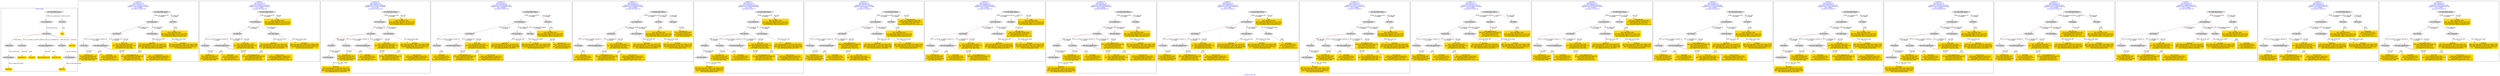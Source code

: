digraph n0 {
fontcolor="blue"
remincross="true"
label="s03-ima-artists.xml"
subgraph cluster_0 {
label="1-correct model"
n2[style="filled",color="white",fillcolor="lightgray",label="E12_Production1"];
n3[style="filled",color="white",fillcolor="lightgray",label="E21_Person1"];
n4[style="filled",color="white",fillcolor="lightgray",label="E69_Death1"];
n5[style="filled",color="white",fillcolor="lightgray",label="E74_Group1"];
n6[style="filled",color="white",fillcolor="lightgray",label="E82_Actor_Appellation1"];
n7[style="filled",color="white",fillcolor="lightgray",label="E67_Birth1"];
n8[shape="plaintext",style="filled",fillcolor="gold",label="Artist URI"];
n9[style="filled",color="white",fillcolor="lightgray",label="E22_Man-Made_Object1"];
n10[style="filled",color="white",fillcolor="lightgray",label="E35_Title1"];
n11[shape="plaintext",style="filled",fillcolor="gold",label="title"];
n12[style="filled",color="white",fillcolor="lightgray",label="E52_Time-Span1"];
n13[shape="plaintext",style="filled",fillcolor="gold",label="birthDate"];
n14[style="filled",color="white",fillcolor="lightgray",label="E52_Time-Span2"];
n15[shape="plaintext",style="filled",fillcolor="gold",label="deathDate"];
n16[shape="plaintext",style="filled",fillcolor="gold",label="nationality uri"];
n17[shape="plaintext",style="filled",fillcolor="gold",label="nationality"];
n18[shape="plaintext",style="filled",fillcolor="gold",label="artist appellation uri"];
n19[shape="plaintext",style="filled",fillcolor="gold",label="name first last"];
}
subgraph cluster_1 {
label="candidate 0\nlink coherence:1.0\nnode coherence:1.0\nconfidence:0.5131415372580121\nmapping score:0.5668805124193373\ncost:13.99905\n-precision:0.79-recall:0.65"
n21[style="filled",color="white",fillcolor="lightgray",label="E12_Production1"];
n22[style="filled",color="white",fillcolor="lightgray",label="E21_Person1"];
n23[style="filled",color="white",fillcolor="lightgray",label="E52_Time-Span2"];
n24[style="filled",color="white",fillcolor="lightgray",label="E74_Group1"];
n25[style="filled",color="white",fillcolor="lightgray",label="E82_Actor_Appellation1"];
n26[style="filled",color="white",fillcolor="lightgray",label="E22_Man-Made_Object1"];
n27[style="filled",color="white",fillcolor="lightgray",label="E35_Title1"];
n28[shape="plaintext",style="filled",fillcolor="gold",label="nationality uri\n[E74_Group,classLink,0.663]\n[E55_Type,classLink,0.2]\n[E57_Material,classLink,0.089]\n[E55_Type,label,0.048]"];
n29[shape="plaintext",style="filled",fillcolor="gold",label="deathDate\n[E52_Time-Span,P82b_end_of_the_end,0.559]\n[E52_Time-Span,P82_at_some_time_within,0.29]\n[E52_Time-Span,P82a_begin_of_the_begin,0.096]\n[E12_Production,P3_has_note,0.055]"];
n30[shape="plaintext",style="filled",fillcolor="gold",label="artist appellation uri\n[E82_Actor_Appellation,classLink,0.58]\n[E21_Person,classLink,0.397]\n[E39_Actor,classLink,0.017]\n[E30_Right,P3_has_note,0.005]"];
n31[shape="plaintext",style="filled",fillcolor="gold",label="Artist URI\n[E21_Person,classLink,0.404]\n[E82_Actor_Appellation,classLink,0.323]\n[E39_Actor,classLink,0.209]\n[E30_Right,P3_has_note,0.064]"];
n32[shape="plaintext",style="filled",fillcolor="gold",label="nationality\n[E74_Group,label,0.502]\n[E74_Group,classLink,0.292]\n[E55_Type,label,0.13]\n[E21_Person,P3_has_note,0.077]"];
n33[shape="plaintext",style="filled",fillcolor="gold",label="name first last\n[E82_Actor_Appellation,label,0.48]\n[E22_Man-Made_Object,classLink,0.27]\n[E30_Right,P3_has_note,0.137]\n[E33_Linguistic_Object,P3_has_note,0.113]"];
n34[shape="plaintext",style="filled",fillcolor="gold",label="birthDate\n[E52_Time-Span,P82a_begin_of_the_begin,0.549]\n[E52_Time-Span,P82_at_some_time_within,0.252]\n[E52_Time-Span,P82b_end_of_the_end,0.154]\n[E52_Time-Span,label,0.045]"];
n35[shape="plaintext",style="filled",fillcolor="gold",label="title\n[E35_Title,label,0.368]\n[E22_Man-Made_Object,P3_has_note,0.235]\n[E73_Information_Object,P3_has_note,0.202]\n[E22_Man-Made_Object,classLink,0.195]"];
}
subgraph cluster_2 {
label="candidate 1\nlink coherence:1.0\nnode coherence:1.0\nconfidence:0.49148113234028445\nmapping score:0.5596603774467614\ncost:12.99921\n-precision:0.69-recall:0.53"
n37[style="filled",color="white",fillcolor="lightgray",label="E12_Production1"];
n38[style="filled",color="white",fillcolor="lightgray",label="E21_Person1"];
n39[style="filled",color="white",fillcolor="lightgray",label="E52_Time-Span2"];
n40[style="filled",color="white",fillcolor="lightgray",label="E74_Group1"];
n41[style="filled",color="white",fillcolor="lightgray",label="E82_Actor_Appellation1"];
n42[style="filled",color="white",fillcolor="lightgray",label="E22_Man-Made_Object1"];
n43[shape="plaintext",style="filled",fillcolor="gold",label="nationality uri\n[E74_Group,classLink,0.663]\n[E55_Type,classLink,0.2]\n[E57_Material,classLink,0.089]\n[E55_Type,label,0.048]"];
n44[shape="plaintext",style="filled",fillcolor="gold",label="deathDate\n[E52_Time-Span,P82b_end_of_the_end,0.559]\n[E52_Time-Span,P82_at_some_time_within,0.29]\n[E52_Time-Span,P82a_begin_of_the_begin,0.096]\n[E12_Production,P3_has_note,0.055]"];
n45[shape="plaintext",style="filled",fillcolor="gold",label="title\n[E35_Title,label,0.368]\n[E22_Man-Made_Object,P3_has_note,0.235]\n[E73_Information_Object,P3_has_note,0.202]\n[E22_Man-Made_Object,classLink,0.195]"];
n46[shape="plaintext",style="filled",fillcolor="gold",label="artist appellation uri\n[E82_Actor_Appellation,classLink,0.58]\n[E21_Person,classLink,0.397]\n[E39_Actor,classLink,0.017]\n[E30_Right,P3_has_note,0.005]"];
n47[shape="plaintext",style="filled",fillcolor="gold",label="Artist URI\n[E21_Person,classLink,0.404]\n[E82_Actor_Appellation,classLink,0.323]\n[E39_Actor,classLink,0.209]\n[E30_Right,P3_has_note,0.064]"];
n48[shape="plaintext",style="filled",fillcolor="gold",label="nationality\n[E74_Group,label,0.502]\n[E74_Group,classLink,0.292]\n[E55_Type,label,0.13]\n[E21_Person,P3_has_note,0.077]"];
n49[shape="plaintext",style="filled",fillcolor="gold",label="name first last\n[E82_Actor_Appellation,label,0.48]\n[E22_Man-Made_Object,classLink,0.27]\n[E30_Right,P3_has_note,0.137]\n[E33_Linguistic_Object,P3_has_note,0.113]"];
n50[shape="plaintext",style="filled",fillcolor="gold",label="birthDate\n[E52_Time-Span,P82a_begin_of_the_begin,0.549]\n[E52_Time-Span,P82_at_some_time_within,0.252]\n[E52_Time-Span,P82b_end_of_the_end,0.154]\n[E52_Time-Span,label,0.045]"];
}
subgraph cluster_3 {
label="candidate 10\nlink coherence:1.0\nnode coherence:1.0\nconfidence:0.45785161376068556\nmapping score:0.5276172045868952\ncost:14.999\n-precision:0.73-recall:0.65"
n52[style="filled",color="white",fillcolor="lightgray",label="E12_Production1"];
n53[style="filled",color="white",fillcolor="lightgray",label="E21_Person1"];
n54[style="filled",color="white",fillcolor="lightgray",label="E52_Time-Span2"];
n55[style="filled",color="white",fillcolor="lightgray",label="E67_Birth1"];
n56[style="filled",color="white",fillcolor="lightgray",label="E74_Group1"];
n57[style="filled",color="white",fillcolor="lightgray",label="E82_Actor_Appellation1"];
n58[style="filled",color="white",fillcolor="lightgray",label="E22_Man-Made_Object1"];
n59[style="filled",color="white",fillcolor="lightgray",label="E52_Time-Span1"];
n60[shape="plaintext",style="filled",fillcolor="gold",label="nationality uri\n[E74_Group,classLink,0.663]\n[E55_Type,classLink,0.2]\n[E57_Material,classLink,0.089]\n[E55_Type,label,0.048]"];
n61[shape="plaintext",style="filled",fillcolor="gold",label="title\n[E35_Title,label,0.368]\n[E22_Man-Made_Object,P3_has_note,0.235]\n[E73_Information_Object,P3_has_note,0.202]\n[E22_Man-Made_Object,classLink,0.195]"];
n62[shape="plaintext",style="filled",fillcolor="gold",label="artist appellation uri\n[E82_Actor_Appellation,classLink,0.58]\n[E21_Person,classLink,0.397]\n[E39_Actor,classLink,0.017]\n[E30_Right,P3_has_note,0.005]"];
n63[shape="plaintext",style="filled",fillcolor="gold",label="deathDate\n[E52_Time-Span,P82b_end_of_the_end,0.559]\n[E52_Time-Span,P82_at_some_time_within,0.29]\n[E52_Time-Span,P82a_begin_of_the_begin,0.096]\n[E12_Production,P3_has_note,0.055]"];
n64[shape="plaintext",style="filled",fillcolor="gold",label="Artist URI\n[E21_Person,classLink,0.404]\n[E82_Actor_Appellation,classLink,0.323]\n[E39_Actor,classLink,0.209]\n[E30_Right,P3_has_note,0.064]"];
n65[shape="plaintext",style="filled",fillcolor="gold",label="nationality\n[E74_Group,label,0.502]\n[E74_Group,classLink,0.292]\n[E55_Type,label,0.13]\n[E21_Person,P3_has_note,0.077]"];
n66[shape="plaintext",style="filled",fillcolor="gold",label="name first last\n[E82_Actor_Appellation,label,0.48]\n[E22_Man-Made_Object,classLink,0.27]\n[E30_Right,P3_has_note,0.137]\n[E33_Linguistic_Object,P3_has_note,0.113]"];
n67[shape="plaintext",style="filled",fillcolor="gold",label="birthDate\n[E52_Time-Span,P82a_begin_of_the_begin,0.549]\n[E52_Time-Span,P82_at_some_time_within,0.252]\n[E52_Time-Span,P82b_end_of_the_end,0.154]\n[E52_Time-Span,label,0.045]"];
}
subgraph cluster_4 {
label="candidate 11\nlink coherence:1.0\nnode coherence:1.0\nconfidence:0.4552990889323065\nmapping score:0.5267663629774355\ncost:14.99894\n-precision:0.67-recall:0.59"
n69[style="filled",color="white",fillcolor="lightgray",label="E12_Production1"];
n70[style="filled",color="white",fillcolor="lightgray",label="E21_Person1"];
n71[style="filled",color="white",fillcolor="lightgray",label="E52_Time-Span2"];
n72[style="filled",color="white",fillcolor="lightgray",label="E55_Type1"];
n73[style="filled",color="white",fillcolor="lightgray",label="E74_Group1"];
n74[style="filled",color="white",fillcolor="lightgray",label="E82_Actor_Appellation1"];
n75[style="filled",color="white",fillcolor="lightgray",label="E22_Man-Made_Object1"];
n76[style="filled",color="white",fillcolor="lightgray",label="E35_Title1"];
n77[shape="plaintext",style="filled",fillcolor="gold",label="deathDate\n[E52_Time-Span,P82b_end_of_the_end,0.559]\n[E52_Time-Span,P82_at_some_time_within,0.29]\n[E52_Time-Span,P82a_begin_of_the_begin,0.096]\n[E12_Production,P3_has_note,0.055]"];
n78[shape="plaintext",style="filled",fillcolor="gold",label="artist appellation uri\n[E82_Actor_Appellation,classLink,0.58]\n[E21_Person,classLink,0.397]\n[E39_Actor,classLink,0.017]\n[E30_Right,P3_has_note,0.005]"];
n79[shape="plaintext",style="filled",fillcolor="gold",label="Artist URI\n[E21_Person,classLink,0.404]\n[E82_Actor_Appellation,classLink,0.323]\n[E39_Actor,classLink,0.209]\n[E30_Right,P3_has_note,0.064]"];
n80[shape="plaintext",style="filled",fillcolor="gold",label="nationality\n[E74_Group,label,0.502]\n[E74_Group,classLink,0.292]\n[E55_Type,label,0.13]\n[E21_Person,P3_has_note,0.077]"];
n81[shape="plaintext",style="filled",fillcolor="gold",label="name first last\n[E82_Actor_Appellation,label,0.48]\n[E22_Man-Made_Object,classLink,0.27]\n[E30_Right,P3_has_note,0.137]\n[E33_Linguistic_Object,P3_has_note,0.113]"];
n82[shape="plaintext",style="filled",fillcolor="gold",label="birthDate\n[E52_Time-Span,P82a_begin_of_the_begin,0.549]\n[E52_Time-Span,P82_at_some_time_within,0.252]\n[E52_Time-Span,P82b_end_of_the_end,0.154]\n[E52_Time-Span,label,0.045]"];
n83[shape="plaintext",style="filled",fillcolor="gold",label="nationality uri\n[E74_Group,classLink,0.663]\n[E55_Type,classLink,0.2]\n[E57_Material,classLink,0.089]\n[E55_Type,label,0.048]"];
n84[shape="plaintext",style="filled",fillcolor="gold",label="title\n[E35_Title,label,0.368]\n[E22_Man-Made_Object,P3_has_note,0.235]\n[E73_Information_Object,P3_has_note,0.202]\n[E22_Man-Made_Object,classLink,0.195]"];
}
subgraph cluster_5 {
label="candidate 12\nlink coherence:1.0\nnode coherence:1.0\nconfidence:0.4552990889323065\nmapping score:0.5267663629774355\ncost:14.99899\n-precision:0.67-recall:0.59"
n86[style="filled",color="white",fillcolor="lightgray",label="E12_Production1"];
n87[style="filled",color="white",fillcolor="lightgray",label="E21_Person1"];
n88[style="filled",color="white",fillcolor="lightgray",label="E52_Time-Span2"];
n89[style="filled",color="white",fillcolor="lightgray",label="E74_Group1"];
n90[style="filled",color="white",fillcolor="lightgray",label="E82_Actor_Appellation1"];
n91[style="filled",color="white",fillcolor="lightgray",label="E22_Man-Made_Object1"];
n92[style="filled",color="white",fillcolor="lightgray",label="E35_Title1"];
n93[style="filled",color="white",fillcolor="lightgray",label="E55_Type2"];
n94[shape="plaintext",style="filled",fillcolor="gold",label="deathDate\n[E52_Time-Span,P82b_end_of_the_end,0.559]\n[E52_Time-Span,P82_at_some_time_within,0.29]\n[E52_Time-Span,P82a_begin_of_the_begin,0.096]\n[E12_Production,P3_has_note,0.055]"];
n95[shape="plaintext",style="filled",fillcolor="gold",label="artist appellation uri\n[E82_Actor_Appellation,classLink,0.58]\n[E21_Person,classLink,0.397]\n[E39_Actor,classLink,0.017]\n[E30_Right,P3_has_note,0.005]"];
n96[shape="plaintext",style="filled",fillcolor="gold",label="Artist URI\n[E21_Person,classLink,0.404]\n[E82_Actor_Appellation,classLink,0.323]\n[E39_Actor,classLink,0.209]\n[E30_Right,P3_has_note,0.064]"];
n97[shape="plaintext",style="filled",fillcolor="gold",label="nationality\n[E74_Group,label,0.502]\n[E74_Group,classLink,0.292]\n[E55_Type,label,0.13]\n[E21_Person,P3_has_note,0.077]"];
n98[shape="plaintext",style="filled",fillcolor="gold",label="name first last\n[E82_Actor_Appellation,label,0.48]\n[E22_Man-Made_Object,classLink,0.27]\n[E30_Right,P3_has_note,0.137]\n[E33_Linguistic_Object,P3_has_note,0.113]"];
n99[shape="plaintext",style="filled",fillcolor="gold",label="birthDate\n[E52_Time-Span,P82a_begin_of_the_begin,0.549]\n[E52_Time-Span,P82_at_some_time_within,0.252]\n[E52_Time-Span,P82b_end_of_the_end,0.154]\n[E52_Time-Span,label,0.045]"];
n100[shape="plaintext",style="filled",fillcolor="gold",label="nationality uri\n[E74_Group,classLink,0.663]\n[E55_Type,classLink,0.2]\n[E57_Material,classLink,0.089]\n[E55_Type,label,0.048]"];
n101[shape="plaintext",style="filled",fillcolor="gold",label="title\n[E35_Title,label,0.368]\n[E22_Man-Made_Object,P3_has_note,0.235]\n[E73_Information_Object,P3_has_note,0.202]\n[E22_Man-Made_Object,classLink,0.195]"];
}
subgraph cluster_6 {
label="candidate 13\nlink coherence:1.0\nnode coherence:1.0\nconfidence:0.45436340769289724\nmapping score:0.5264544692309657\ncost:14.999\n-precision:0.8-recall:0.71"
n103[style="filled",color="white",fillcolor="lightgray",label="E12_Production1"];
n104[style="filled",color="white",fillcolor="lightgray",label="E21_Person1"];
n105[style="filled",color="white",fillcolor="lightgray",label="E52_Time-Span2"];
n106[style="filled",color="white",fillcolor="lightgray",label="E67_Birth1"];
n107[style="filled",color="white",fillcolor="lightgray",label="E74_Group1"];
n108[style="filled",color="white",fillcolor="lightgray",label="E82_Actor_Appellation1"];
n109[style="filled",color="white",fillcolor="lightgray",label="E22_Man-Made_Object1"];
n110[style="filled",color="white",fillcolor="lightgray",label="E52_Time-Span1"];
n111[shape="plaintext",style="filled",fillcolor="gold",label="nationality uri\n[E74_Group,classLink,0.663]\n[E55_Type,classLink,0.2]\n[E57_Material,classLink,0.089]\n[E55_Type,label,0.048]"];
n112[shape="plaintext",style="filled",fillcolor="gold",label="deathDate\n[E52_Time-Span,P82b_end_of_the_end,0.559]\n[E52_Time-Span,P82_at_some_time_within,0.29]\n[E52_Time-Span,P82a_begin_of_the_begin,0.096]\n[E12_Production,P3_has_note,0.055]"];
n113[shape="plaintext",style="filled",fillcolor="gold",label="title\n[E35_Title,label,0.368]\n[E22_Man-Made_Object,P3_has_note,0.235]\n[E73_Information_Object,P3_has_note,0.202]\n[E22_Man-Made_Object,classLink,0.195]"];
n114[shape="plaintext",style="filled",fillcolor="gold",label="artist appellation uri\n[E82_Actor_Appellation,classLink,0.58]\n[E21_Person,classLink,0.397]\n[E39_Actor,classLink,0.017]\n[E30_Right,P3_has_note,0.005]"];
n115[shape="plaintext",style="filled",fillcolor="gold",label="Artist URI\n[E21_Person,classLink,0.404]\n[E82_Actor_Appellation,classLink,0.323]\n[E39_Actor,classLink,0.209]\n[E30_Right,P3_has_note,0.064]"];
n116[shape="plaintext",style="filled",fillcolor="gold",label="birthDate\n[E52_Time-Span,P82a_begin_of_the_begin,0.549]\n[E52_Time-Span,P82_at_some_time_within,0.252]\n[E52_Time-Span,P82b_end_of_the_end,0.154]\n[E52_Time-Span,label,0.045]"];
n117[shape="plaintext",style="filled",fillcolor="gold",label="nationality\n[E74_Group,label,0.502]\n[E74_Group,classLink,0.292]\n[E55_Type,label,0.13]\n[E21_Person,P3_has_note,0.077]"];
n118[shape="plaintext",style="filled",fillcolor="gold",label="name first last\n[E82_Actor_Appellation,label,0.48]\n[E22_Man-Made_Object,classLink,0.27]\n[E30_Right,P3_has_note,0.137]\n[E33_Linguistic_Object,P3_has_note,0.113]"];
}
subgraph cluster_7 {
label="candidate 14\nlink coherence:1.0\nnode coherence:1.0\nconfidence:0.453742728356907\nmapping score:0.526247576118969\ncost:13.99905\n-precision:0.57-recall:0.47"
n120[style="filled",color="white",fillcolor="lightgray",label="E12_Production1"];
n121[style="filled",color="white",fillcolor="lightgray",label="E21_Person1"];
n122[style="filled",color="white",fillcolor="lightgray",label="E52_Time-Span2"];
n123[style="filled",color="white",fillcolor="lightgray",label="E74_Group1"];
n124[style="filled",color="white",fillcolor="lightgray",label="E82_Actor_Appellation1"];
n125[style="filled",color="white",fillcolor="lightgray",label="E22_Man-Made_Object1"];
n126[style="filled",color="white",fillcolor="lightgray",label="E35_Title1"];
n127[shape="plaintext",style="filled",fillcolor="gold",label="nationality uri\n[E74_Group,classLink,0.663]\n[E55_Type,classLink,0.2]\n[E57_Material,classLink,0.089]\n[E55_Type,label,0.048]"];
n128[shape="plaintext",style="filled",fillcolor="gold",label="deathDate\n[E52_Time-Span,P82b_end_of_the_end,0.559]\n[E52_Time-Span,P82_at_some_time_within,0.29]\n[E52_Time-Span,P82a_begin_of_the_begin,0.096]\n[E12_Production,P3_has_note,0.055]"];
n129[shape="plaintext",style="filled",fillcolor="gold",label="name first last\n[E82_Actor_Appellation,label,0.48]\n[E22_Man-Made_Object,classLink,0.27]\n[E30_Right,P3_has_note,0.137]\n[E33_Linguistic_Object,P3_has_note,0.113]"];
n130[shape="plaintext",style="filled",fillcolor="gold",label="Artist URI\n[E21_Person,classLink,0.404]\n[E82_Actor_Appellation,classLink,0.323]\n[E39_Actor,classLink,0.209]\n[E30_Right,P3_has_note,0.064]"];
n131[shape="plaintext",style="filled",fillcolor="gold",label="artist appellation uri\n[E82_Actor_Appellation,classLink,0.58]\n[E21_Person,classLink,0.397]\n[E39_Actor,classLink,0.017]\n[E30_Right,P3_has_note,0.005]"];
n132[shape="plaintext",style="filled",fillcolor="gold",label="nationality\n[E74_Group,label,0.502]\n[E74_Group,classLink,0.292]\n[E55_Type,label,0.13]\n[E21_Person,P3_has_note,0.077]"];
n133[shape="plaintext",style="filled",fillcolor="gold",label="birthDate\n[E52_Time-Span,P82a_begin_of_the_begin,0.549]\n[E52_Time-Span,P82_at_some_time_within,0.252]\n[E52_Time-Span,P82b_end_of_the_end,0.154]\n[E52_Time-Span,label,0.045]"];
n134[shape="plaintext",style="filled",fillcolor="gold",label="title\n[E35_Title,label,0.368]\n[E22_Man-Made_Object,P3_has_note,0.235]\n[E73_Information_Object,P3_has_note,0.202]\n[E22_Man-Made_Object,classLink,0.195]"];
}
subgraph cluster_8 {
label="candidate 15\nlink coherence:1.0\nnode coherence:1.0\nconfidence:0.4486992436018675\nmapping score:0.5245664145339558\ncost:13.99921\n-precision:0.57-recall:0.47"
n136[style="filled",color="white",fillcolor="lightgray",label="E12_Production1"];
n137[style="filled",color="white",fillcolor="lightgray",label="E21_Person1"];
n138[style="filled",color="white",fillcolor="lightgray",label="E52_Time-Span2"];
n139[style="filled",color="white",fillcolor="lightgray",label="E74_Group1"];
n140[style="filled",color="white",fillcolor="lightgray",label="E82_Actor_Appellation1"];
n141[style="filled",color="white",fillcolor="lightgray",label="E22_Man-Made_Object1"];
n142[style="filled",color="white",fillcolor="lightgray",label="E30_Right1"];
n143[shape="plaintext",style="filled",fillcolor="gold",label="nationality uri\n[E74_Group,classLink,0.663]\n[E55_Type,classLink,0.2]\n[E57_Material,classLink,0.089]\n[E55_Type,label,0.048]"];
n144[shape="plaintext",style="filled",fillcolor="gold",label="deathDate\n[E52_Time-Span,P82b_end_of_the_end,0.559]\n[E52_Time-Span,P82_at_some_time_within,0.29]\n[E52_Time-Span,P82a_begin_of_the_begin,0.096]\n[E12_Production,P3_has_note,0.055]"];
n145[shape="plaintext",style="filled",fillcolor="gold",label="name first last\n[E82_Actor_Appellation,label,0.48]\n[E22_Man-Made_Object,classLink,0.27]\n[E30_Right,P3_has_note,0.137]\n[E33_Linguistic_Object,P3_has_note,0.113]"];
n146[shape="plaintext",style="filled",fillcolor="gold",label="title\n[E35_Title,label,0.368]\n[E22_Man-Made_Object,P3_has_note,0.235]\n[E73_Information_Object,P3_has_note,0.202]\n[E22_Man-Made_Object,classLink,0.195]"];
n147[shape="plaintext",style="filled",fillcolor="gold",label="artist appellation uri\n[E82_Actor_Appellation,classLink,0.58]\n[E21_Person,classLink,0.397]\n[E39_Actor,classLink,0.017]\n[E30_Right,P3_has_note,0.005]"];
n148[shape="plaintext",style="filled",fillcolor="gold",label="Artist URI\n[E21_Person,classLink,0.404]\n[E82_Actor_Appellation,classLink,0.323]\n[E39_Actor,classLink,0.209]\n[E30_Right,P3_has_note,0.064]"];
n149[shape="plaintext",style="filled",fillcolor="gold",label="nationality\n[E74_Group,label,0.502]\n[E74_Group,classLink,0.292]\n[E55_Type,label,0.13]\n[E21_Person,P3_has_note,0.077]"];
n150[shape="plaintext",style="filled",fillcolor="gold",label="birthDate\n[E52_Time-Span,P82a_begin_of_the_begin,0.549]\n[E52_Time-Span,P82_at_some_time_within,0.252]\n[E52_Time-Span,P82b_end_of_the_end,0.154]\n[E52_Time-Span,label,0.045]"];
}
subgraph cluster_9 {
label="candidate 16\nlink coherence:1.0\nnode coherence:1.0\nconfidence:0.4463459806303871\nmapping score:0.5237819935434623\ncost:15.99884\n-precision:0.69-recall:0.65"
n152[style="filled",color="white",fillcolor="lightgray",label="E12_Production1"];
n153[style="filled",color="white",fillcolor="lightgray",label="E21_Person1"];
n154[style="filled",color="white",fillcolor="lightgray",label="E52_Time-Span2"];
n155[style="filled",color="white",fillcolor="lightgray",label="E67_Birth1"];
n156[style="filled",color="white",fillcolor="lightgray",label="E74_Group1"];
n157[style="filled",color="white",fillcolor="lightgray",label="E82_Actor_Appellation1"];
n158[style="filled",color="white",fillcolor="lightgray",label="E22_Man-Made_Object1"];
n159[style="filled",color="white",fillcolor="lightgray",label="E35_Title1"];
n160[style="filled",color="white",fillcolor="lightgray",label="E52_Time-Span1"];
n161[shape="plaintext",style="filled",fillcolor="gold",label="nationality uri\n[E74_Group,classLink,0.663]\n[E55_Type,classLink,0.2]\n[E57_Material,classLink,0.089]\n[E55_Type,label,0.048]"];
n162[shape="plaintext",style="filled",fillcolor="gold",label="Artist URI\n[E21_Person,classLink,0.404]\n[E82_Actor_Appellation,classLink,0.323]\n[E39_Actor,classLink,0.209]\n[E30_Right,P3_has_note,0.064]"];
n163[shape="plaintext",style="filled",fillcolor="gold",label="deathDate\n[E52_Time-Span,P82b_end_of_the_end,0.559]\n[E52_Time-Span,P82_at_some_time_within,0.29]\n[E52_Time-Span,P82a_begin_of_the_begin,0.096]\n[E12_Production,P3_has_note,0.055]"];
n164[shape="plaintext",style="filled",fillcolor="gold",label="artist appellation uri\n[E82_Actor_Appellation,classLink,0.58]\n[E21_Person,classLink,0.397]\n[E39_Actor,classLink,0.017]\n[E30_Right,P3_has_note,0.005]"];
n165[shape="plaintext",style="filled",fillcolor="gold",label="nationality\n[E74_Group,label,0.502]\n[E74_Group,classLink,0.292]\n[E55_Type,label,0.13]\n[E21_Person,P3_has_note,0.077]"];
n166[shape="plaintext",style="filled",fillcolor="gold",label="name first last\n[E82_Actor_Appellation,label,0.48]\n[E22_Man-Made_Object,classLink,0.27]\n[E30_Right,P3_has_note,0.137]\n[E33_Linguistic_Object,P3_has_note,0.113]"];
n167[shape="plaintext",style="filled",fillcolor="gold",label="birthDate\n[E52_Time-Span,P82a_begin_of_the_begin,0.549]\n[E52_Time-Span,P82_at_some_time_within,0.252]\n[E52_Time-Span,P82b_end_of_the_end,0.154]\n[E52_Time-Span,label,0.045]"];
n168[shape="plaintext",style="filled",fillcolor="gold",label="title\n[E35_Title,label,0.368]\n[E22_Man-Made_Object,P3_has_note,0.235]\n[E73_Information_Object,P3_has_note,0.202]\n[E22_Man-Made_Object,classLink,0.195]"];
}
subgraph cluster_10 {
label="candidate 17\nlink coherence:1.0\nnode coherence:1.0\nconfidence:0.44499329411543725\nmapping score:0.5233310980384791\ncost:13.9991\n-precision:0.57-recall:0.47"
n170[style="filled",color="white",fillcolor="lightgray",label="E12_Production1"];
n171[style="filled",color="white",fillcolor="lightgray",label="E21_Person1"];
n172[style="filled",color="white",fillcolor="lightgray",label="E52_Time-Span2"];
n173[style="filled",color="white",fillcolor="lightgray",label="E55_Type1"];
n174[style="filled",color="white",fillcolor="lightgray",label="E74_Group1"];
n175[style="filled",color="white",fillcolor="lightgray",label="E82_Actor_Appellation1"];
n176[style="filled",color="white",fillcolor="lightgray",label="E22_Man-Made_Object1"];
n177[shape="plaintext",style="filled",fillcolor="gold",label="nationality uri\n[E74_Group,classLink,0.663]\n[E55_Type,classLink,0.2]\n[E57_Material,classLink,0.089]\n[E55_Type,label,0.048]"];
n178[shape="plaintext",style="filled",fillcolor="gold",label="deathDate\n[E52_Time-Span,P82b_end_of_the_end,0.559]\n[E52_Time-Span,P82_at_some_time_within,0.29]\n[E52_Time-Span,P82a_begin_of_the_begin,0.096]\n[E12_Production,P3_has_note,0.055]"];
n179[shape="plaintext",style="filled",fillcolor="gold",label="title\n[E35_Title,label,0.368]\n[E22_Man-Made_Object,P3_has_note,0.235]\n[E73_Information_Object,P3_has_note,0.202]\n[E22_Man-Made_Object,classLink,0.195]"];
n180[shape="plaintext",style="filled",fillcolor="gold",label="artist appellation uri\n[E82_Actor_Appellation,classLink,0.58]\n[E21_Person,classLink,0.397]\n[E39_Actor,classLink,0.017]\n[E30_Right,P3_has_note,0.005]"];
n181[shape="plaintext",style="filled",fillcolor="gold",label="Artist URI\n[E21_Person,classLink,0.404]\n[E82_Actor_Appellation,classLink,0.323]\n[E39_Actor,classLink,0.209]\n[E30_Right,P3_has_note,0.064]"];
n182[shape="plaintext",style="filled",fillcolor="gold",label="name first last\n[E82_Actor_Appellation,label,0.48]\n[E22_Man-Made_Object,classLink,0.27]\n[E30_Right,P3_has_note,0.137]\n[E33_Linguistic_Object,P3_has_note,0.113]"];
n183[shape="plaintext",style="filled",fillcolor="gold",label="birthDate\n[E52_Time-Span,P82a_begin_of_the_begin,0.549]\n[E52_Time-Span,P82_at_some_time_within,0.252]\n[E52_Time-Span,P82b_end_of_the_end,0.154]\n[E52_Time-Span,label,0.045]"];
n184[shape="plaintext",style="filled",fillcolor="gold",label="nationality\n[E74_Group,label,0.502]\n[E74_Group,classLink,0.292]\n[E55_Type,label,0.13]\n[E21_Person,P3_has_note,0.077]"];
}
subgraph cluster_11 {
label="candidate 18\nlink coherence:1.0\nnode coherence:1.0\nconfidence:0.4428577745625987\nmapping score:0.522619258187533\ncost:15.99884\n-precision:0.75-recall:0.71"
n186[style="filled",color="white",fillcolor="lightgray",label="E12_Production1"];
n187[style="filled",color="white",fillcolor="lightgray",label="E21_Person1"];
n188[style="filled",color="white",fillcolor="lightgray",label="E52_Time-Span2"];
n189[style="filled",color="white",fillcolor="lightgray",label="E67_Birth1"];
n190[style="filled",color="white",fillcolor="lightgray",label="E74_Group1"];
n191[style="filled",color="white",fillcolor="lightgray",label="E82_Actor_Appellation1"];
n192[style="filled",color="white",fillcolor="lightgray",label="E22_Man-Made_Object1"];
n193[style="filled",color="white",fillcolor="lightgray",label="E35_Title1"];
n194[style="filled",color="white",fillcolor="lightgray",label="E52_Time-Span1"];
n195[shape="plaintext",style="filled",fillcolor="gold",label="nationality uri\n[E74_Group,classLink,0.663]\n[E55_Type,classLink,0.2]\n[E57_Material,classLink,0.089]\n[E55_Type,label,0.048]"];
n196[shape="plaintext",style="filled",fillcolor="gold",label="deathDate\n[E52_Time-Span,P82b_end_of_the_end,0.559]\n[E52_Time-Span,P82_at_some_time_within,0.29]\n[E52_Time-Span,P82a_begin_of_the_begin,0.096]\n[E12_Production,P3_has_note,0.055]"];
n197[shape="plaintext",style="filled",fillcolor="gold",label="Artist URI\n[E21_Person,classLink,0.404]\n[E82_Actor_Appellation,classLink,0.323]\n[E39_Actor,classLink,0.209]\n[E30_Right,P3_has_note,0.064]"];
n198[shape="plaintext",style="filled",fillcolor="gold",label="birthDate\n[E52_Time-Span,P82a_begin_of_the_begin,0.549]\n[E52_Time-Span,P82_at_some_time_within,0.252]\n[E52_Time-Span,P82b_end_of_the_end,0.154]\n[E52_Time-Span,label,0.045]"];
n199[shape="plaintext",style="filled",fillcolor="gold",label="artist appellation uri\n[E82_Actor_Appellation,classLink,0.58]\n[E21_Person,classLink,0.397]\n[E39_Actor,classLink,0.017]\n[E30_Right,P3_has_note,0.005]"];
n200[shape="plaintext",style="filled",fillcolor="gold",label="nationality\n[E74_Group,label,0.502]\n[E74_Group,classLink,0.292]\n[E55_Type,label,0.13]\n[E21_Person,P3_has_note,0.077]"];
n201[shape="plaintext",style="filled",fillcolor="gold",label="name first last\n[E82_Actor_Appellation,label,0.48]\n[E22_Man-Made_Object,classLink,0.27]\n[E30_Right,P3_has_note,0.137]\n[E33_Linguistic_Object,P3_has_note,0.113]"];
n202[shape="plaintext",style="filled",fillcolor="gold",label="title\n[E35_Title,label,0.368]\n[E22_Man-Made_Object,P3_has_note,0.235]\n[E73_Information_Object,P3_has_note,0.202]\n[E22_Man-Made_Object,classLink,0.195]"];
}
subgraph cluster_12 {
label="candidate 19\nlink coherence:1.0\nnode coherence:1.0\nconfidence:0.4412524111665255\nmapping score:0.5220841370555085\ncost:14.99905\n-precision:0.67-recall:0.59"
n204[style="filled",color="white",fillcolor="lightgray",label="E12_Production1"];
n205[style="filled",color="white",fillcolor="lightgray",label="E21_Person1"];
n206[style="filled",color="white",fillcolor="lightgray",label="E52_Time-Span2"];
n207[style="filled",color="white",fillcolor="lightgray",label="E74_Group1"];
n208[style="filled",color="white",fillcolor="lightgray",label="E82_Actor_Appellation1"];
n209[style="filled",color="white",fillcolor="lightgray",label="E22_Man-Made_Object1"];
n210[style="filled",color="white",fillcolor="lightgray",label="E30_Right1"];
n211[style="filled",color="white",fillcolor="lightgray",label="E35_Title1"];
n212[shape="plaintext",style="filled",fillcolor="gold",label="nationality uri\n[E74_Group,classLink,0.663]\n[E55_Type,classLink,0.2]\n[E57_Material,classLink,0.089]\n[E55_Type,label,0.048]"];
n213[shape="plaintext",style="filled",fillcolor="gold",label="deathDate\n[E52_Time-Span,P82b_end_of_the_end,0.559]\n[E52_Time-Span,P82_at_some_time_within,0.29]\n[E52_Time-Span,P82a_begin_of_the_begin,0.096]\n[E12_Production,P3_has_note,0.055]"];
n214[shape="plaintext",style="filled",fillcolor="gold",label="artist appellation uri\n[E82_Actor_Appellation,classLink,0.58]\n[E21_Person,classLink,0.397]\n[E39_Actor,classLink,0.017]\n[E30_Right,P3_has_note,0.005]"];
n215[shape="plaintext",style="filled",fillcolor="gold",label="Artist URI\n[E21_Person,classLink,0.404]\n[E82_Actor_Appellation,classLink,0.323]\n[E39_Actor,classLink,0.209]\n[E30_Right,P3_has_note,0.064]"];
n216[shape="plaintext",style="filled",fillcolor="gold",label="nationality\n[E74_Group,label,0.502]\n[E74_Group,classLink,0.292]\n[E55_Type,label,0.13]\n[E21_Person,P3_has_note,0.077]"];
n217[shape="plaintext",style="filled",fillcolor="gold",label="name first last\n[E82_Actor_Appellation,label,0.48]\n[E22_Man-Made_Object,classLink,0.27]\n[E30_Right,P3_has_note,0.137]\n[E33_Linguistic_Object,P3_has_note,0.113]"];
n218[shape="plaintext",style="filled",fillcolor="gold",label="birthDate\n[E52_Time-Span,P82a_begin_of_the_begin,0.549]\n[E52_Time-Span,P82_at_some_time_within,0.252]\n[E52_Time-Span,P82b_end_of_the_end,0.154]\n[E52_Time-Span,label,0.045]"];
n219[shape="plaintext",style="filled",fillcolor="gold",label="title\n[E35_Title,label,0.368]\n[E22_Man-Made_Object,P3_has_note,0.235]\n[E73_Information_Object,P3_has_note,0.202]\n[E22_Man-Made_Object,classLink,0.195]"];
}
subgraph cluster_13 {
label="candidate 2\nlink coherence:1.0\nnode coherence:1.0\nconfidence:0.4869087664049332\nmapping score:0.5373029221349778\ncost:13.99905\n-precision:0.71-recall:0.59"
n221[style="filled",color="white",fillcolor="lightgray",label="E12_Production1"];
n222[style="filled",color="white",fillcolor="lightgray",label="E21_Person1"];
n223[style="filled",color="white",fillcolor="lightgray",label="E52_Time-Span2"];
n224[style="filled",color="white",fillcolor="lightgray",label="E74_Group1"];
n225[style="filled",color="white",fillcolor="lightgray",label="E82_Actor_Appellation1"];
n226[style="filled",color="white",fillcolor="lightgray",label="E22_Man-Made_Object1"];
n227[style="filled",color="white",fillcolor="lightgray",label="E35_Title1"];
n228[shape="plaintext",style="filled",fillcolor="gold",label="nationality uri\n[E74_Group,classLink,0.663]\n[E55_Type,classLink,0.2]\n[E57_Material,classLink,0.089]\n[E55_Type,label,0.048]"];
n229[shape="plaintext",style="filled",fillcolor="gold",label="deathDate\n[E52_Time-Span,P82b_end_of_the_end,0.559]\n[E52_Time-Span,P82_at_some_time_within,0.29]\n[E52_Time-Span,P82a_begin_of_the_begin,0.096]\n[E12_Production,P3_has_note,0.055]"];
n230[shape="plaintext",style="filled",fillcolor="gold",label="name first last\n[E82_Actor_Appellation,label,0.48]\n[E22_Man-Made_Object,classLink,0.27]\n[E30_Right,P3_has_note,0.137]\n[E33_Linguistic_Object,P3_has_note,0.113]"];
n231[shape="plaintext",style="filled",fillcolor="gold",label="artist appellation uri\n[E82_Actor_Appellation,classLink,0.58]\n[E21_Person,classLink,0.397]\n[E39_Actor,classLink,0.017]\n[E30_Right,P3_has_note,0.005]"];
n232[shape="plaintext",style="filled",fillcolor="gold",label="Artist URI\n[E21_Person,classLink,0.404]\n[E82_Actor_Appellation,classLink,0.323]\n[E39_Actor,classLink,0.209]\n[E30_Right,P3_has_note,0.064]"];
n233[shape="plaintext",style="filled",fillcolor="gold",label="nationality\n[E74_Group,label,0.502]\n[E74_Group,classLink,0.292]\n[E55_Type,label,0.13]\n[E21_Person,P3_has_note,0.077]"];
n234[shape="plaintext",style="filled",fillcolor="gold",label="birthDate\n[E52_Time-Span,P82a_begin_of_the_begin,0.549]\n[E52_Time-Span,P82_at_some_time_within,0.252]\n[E52_Time-Span,P82b_end_of_the_end,0.154]\n[E52_Time-Span,label,0.045]"];
n235[shape="plaintext",style="filled",fillcolor="gold",label="title\n[E35_Title,label,0.368]\n[E22_Man-Made_Object,P3_has_note,0.235]\n[E73_Information_Object,P3_has_note,0.202]\n[E22_Man-Made_Object,classLink,0.195]"];
}
subgraph cluster_14 {
label="candidate 3\nlink coherence:1.0\nnode coherence:1.0\nconfidence:0.479975499209986\nmapping score:0.5558251664033287\ncost:13.99905\n-precision:0.64-recall:0.53"
n237[style="filled",color="white",fillcolor="lightgray",label="E12_Production1"];
n238[style="filled",color="white",fillcolor="lightgray",label="E21_Person1"];
n239[style="filled",color="white",fillcolor="lightgray",label="E52_Time-Span2"];
n240[style="filled",color="white",fillcolor="lightgray",label="E74_Group1"];
n241[style="filled",color="white",fillcolor="lightgray",label="E82_Actor_Appellation1"];
n242[style="filled",color="white",fillcolor="lightgray",label="E22_Man-Made_Object1"];
n243[style="filled",color="white",fillcolor="lightgray",label="E35_Title1"];
n244[shape="plaintext",style="filled",fillcolor="gold",label="nationality uri\n[E74_Group,classLink,0.663]\n[E55_Type,classLink,0.2]\n[E57_Material,classLink,0.089]\n[E55_Type,label,0.048]"];
n245[shape="plaintext",style="filled",fillcolor="gold",label="deathDate\n[E52_Time-Span,P82b_end_of_the_end,0.559]\n[E52_Time-Span,P82_at_some_time_within,0.29]\n[E52_Time-Span,P82a_begin_of_the_begin,0.096]\n[E12_Production,P3_has_note,0.055]"];
n246[shape="plaintext",style="filled",fillcolor="gold",label="Artist URI\n[E21_Person,classLink,0.404]\n[E82_Actor_Appellation,classLink,0.323]\n[E39_Actor,classLink,0.209]\n[E30_Right,P3_has_note,0.064]"];
n247[shape="plaintext",style="filled",fillcolor="gold",label="artist appellation uri\n[E82_Actor_Appellation,classLink,0.58]\n[E21_Person,classLink,0.397]\n[E39_Actor,classLink,0.017]\n[E30_Right,P3_has_note,0.005]"];
n248[shape="plaintext",style="filled",fillcolor="gold",label="nationality\n[E74_Group,label,0.502]\n[E74_Group,classLink,0.292]\n[E55_Type,label,0.13]\n[E21_Person,P3_has_note,0.077]"];
n249[shape="plaintext",style="filled",fillcolor="gold",label="name first last\n[E82_Actor_Appellation,label,0.48]\n[E22_Man-Made_Object,classLink,0.27]\n[E30_Right,P3_has_note,0.137]\n[E33_Linguistic_Object,P3_has_note,0.113]"];
n250[shape="plaintext",style="filled",fillcolor="gold",label="birthDate\n[E52_Time-Span,P82a_begin_of_the_begin,0.549]\n[E52_Time-Span,P82_at_some_time_within,0.252]\n[E52_Time-Span,P82b_end_of_the_end,0.154]\n[E52_Time-Span,label,0.045]"];
n251[shape="plaintext",style="filled",fillcolor="gold",label="title\n[E35_Title,label,0.368]\n[E22_Man-Made_Object,P3_has_note,0.235]\n[E73_Information_Object,P3_has_note,0.202]\n[E22_Man-Made_Object,classLink,0.195]"];
}
subgraph cluster_15 {
label="candidate 4\nlink coherence:1.0\nnode coherence:1.0\nconfidence:0.4795120186784133\nmapping score:0.5348373395594711\ncost:15.99884\n-precision:0.81-recall:0.76"
n253[style="filled",color="white",fillcolor="lightgray",label="E12_Production1"];
n254[style="filled",color="white",fillcolor="lightgray",label="E21_Person1"];
n255[style="filled",color="white",fillcolor="lightgray",label="E52_Time-Span2"];
n256[style="filled",color="white",fillcolor="lightgray",label="E67_Birth1"];
n257[style="filled",color="white",fillcolor="lightgray",label="E74_Group1"];
n258[style="filled",color="white",fillcolor="lightgray",label="E82_Actor_Appellation1"];
n259[style="filled",color="white",fillcolor="lightgray",label="E22_Man-Made_Object1"];
n260[style="filled",color="white",fillcolor="lightgray",label="E35_Title1"];
n261[style="filled",color="white",fillcolor="lightgray",label="E52_Time-Span1"];
n262[shape="plaintext",style="filled",fillcolor="gold",label="nationality uri\n[E74_Group,classLink,0.663]\n[E55_Type,classLink,0.2]\n[E57_Material,classLink,0.089]\n[E55_Type,label,0.048]"];
n263[shape="plaintext",style="filled",fillcolor="gold",label="artist appellation uri\n[E82_Actor_Appellation,classLink,0.58]\n[E21_Person,classLink,0.397]\n[E39_Actor,classLink,0.017]\n[E30_Right,P3_has_note,0.005]"];
n264[shape="plaintext",style="filled",fillcolor="gold",label="deathDate\n[E52_Time-Span,P82b_end_of_the_end,0.559]\n[E52_Time-Span,P82_at_some_time_within,0.29]\n[E52_Time-Span,P82a_begin_of_the_begin,0.096]\n[E12_Production,P3_has_note,0.055]"];
n265[shape="plaintext",style="filled",fillcolor="gold",label="Artist URI\n[E21_Person,classLink,0.404]\n[E82_Actor_Appellation,classLink,0.323]\n[E39_Actor,classLink,0.209]\n[E30_Right,P3_has_note,0.064]"];
n266[shape="plaintext",style="filled",fillcolor="gold",label="nationality\n[E74_Group,label,0.502]\n[E74_Group,classLink,0.292]\n[E55_Type,label,0.13]\n[E21_Person,P3_has_note,0.077]"];
n267[shape="plaintext",style="filled",fillcolor="gold",label="name first last\n[E82_Actor_Appellation,label,0.48]\n[E22_Man-Made_Object,classLink,0.27]\n[E30_Right,P3_has_note,0.137]\n[E33_Linguistic_Object,P3_has_note,0.113]"];
n268[shape="plaintext",style="filled",fillcolor="gold",label="birthDate\n[E52_Time-Span,P82a_begin_of_the_begin,0.549]\n[E52_Time-Span,P82_at_some_time_within,0.252]\n[E52_Time-Span,P82b_end_of_the_end,0.154]\n[E52_Time-Span,label,0.045]"];
n269[shape="plaintext",style="filled",fillcolor="gold",label="title\n[E35_Title,label,0.368]\n[E22_Man-Made_Object,P3_has_note,0.235]\n[E73_Information_Object,P3_has_note,0.202]\n[E22_Man-Made_Object,classLink,0.195]"];
}
subgraph cluster_16 {
label="candidate 5\nlink coherence:1.0\nnode coherence:1.0\nconfidence:0.47602381261062493\nmapping score:0.5336746042035416\ncost:15.99884\n-precision:0.88-recall:0.82"
n271[style="filled",color="white",fillcolor="lightgray",label="E12_Production1"];
n272[style="filled",color="white",fillcolor="lightgray",label="E21_Person1"];
n273[style="filled",color="white",fillcolor="lightgray",label="E52_Time-Span2"];
n274[style="filled",color="white",fillcolor="lightgray",label="E67_Birth1"];
n275[style="filled",color="white",fillcolor="lightgray",label="E74_Group1"];
n276[style="filled",color="white",fillcolor="lightgray",label="E82_Actor_Appellation1"];
n277[style="filled",color="white",fillcolor="lightgray",label="E22_Man-Made_Object1"];
n278[style="filled",color="white",fillcolor="lightgray",label="E35_Title1"];
n279[style="filled",color="white",fillcolor="lightgray",label="E52_Time-Span1"];
n280[shape="plaintext",style="filled",fillcolor="gold",label="nationality uri\n[E74_Group,classLink,0.663]\n[E55_Type,classLink,0.2]\n[E57_Material,classLink,0.089]\n[E55_Type,label,0.048]"];
n281[shape="plaintext",style="filled",fillcolor="gold",label="deathDate\n[E52_Time-Span,P82b_end_of_the_end,0.559]\n[E52_Time-Span,P82_at_some_time_within,0.29]\n[E52_Time-Span,P82a_begin_of_the_begin,0.096]\n[E12_Production,P3_has_note,0.055]"];
n282[shape="plaintext",style="filled",fillcolor="gold",label="artist appellation uri\n[E82_Actor_Appellation,classLink,0.58]\n[E21_Person,classLink,0.397]\n[E39_Actor,classLink,0.017]\n[E30_Right,P3_has_note,0.005]"];
n283[shape="plaintext",style="filled",fillcolor="gold",label="Artist URI\n[E21_Person,classLink,0.404]\n[E82_Actor_Appellation,classLink,0.323]\n[E39_Actor,classLink,0.209]\n[E30_Right,P3_has_note,0.064]"];
n284[shape="plaintext",style="filled",fillcolor="gold",label="birthDate\n[E52_Time-Span,P82a_begin_of_the_begin,0.549]\n[E52_Time-Span,P82_at_some_time_within,0.252]\n[E52_Time-Span,P82b_end_of_the_end,0.154]\n[E52_Time-Span,label,0.045]"];
n285[shape="plaintext",style="filled",fillcolor="gold",label="nationality\n[E74_Group,label,0.502]\n[E74_Group,classLink,0.292]\n[E55_Type,label,0.13]\n[E21_Person,P3_has_note,0.077]"];
n286[shape="plaintext",style="filled",fillcolor="gold",label="name first last\n[E82_Actor_Appellation,label,0.48]\n[E22_Man-Made_Object,classLink,0.27]\n[E30_Right,P3_has_note,0.137]\n[E33_Linguistic_Object,P3_has_note,0.113]"];
n287[shape="plaintext",style="filled",fillcolor="gold",label="title\n[E35_Title,label,0.368]\n[E22_Man-Made_Object,P3_has_note,0.235]\n[E73_Information_Object,P3_has_note,0.202]\n[E22_Man-Made_Object,classLink,0.195]"];
}
subgraph cluster_17 {
label="candidate 6\nlink coherence:1.0\nnode coherence:1.0\nconfidence:0.4703596485195953\nmapping score:0.5317865495065318\ncost:14.99905\n-precision:0.67-recall:0.59"
n289[style="filled",color="white",fillcolor="lightgray",label="E12_Production1"];
n290[style="filled",color="white",fillcolor="lightgray",label="E21_Person1"];
n291[style="filled",color="white",fillcolor="lightgray",label="E52_Time-Span2"];
n292[style="filled",color="white",fillcolor="lightgray",label="E74_Group1"];
n293[style="filled",color="white",fillcolor="lightgray",label="E82_Actor_Appellation1"];
n294[style="filled",color="white",fillcolor="lightgray",label="E22_Man-Made_Object1"];
n295[style="filled",color="white",fillcolor="lightgray",label="E30_Right1"];
n296[style="filled",color="white",fillcolor="lightgray",label="E35_Title1"];
n297[shape="plaintext",style="filled",fillcolor="gold",label="nationality uri\n[E74_Group,classLink,0.663]\n[E55_Type,classLink,0.2]\n[E57_Material,classLink,0.089]\n[E55_Type,label,0.048]"];
n298[shape="plaintext",style="filled",fillcolor="gold",label="deathDate\n[E52_Time-Span,P82b_end_of_the_end,0.559]\n[E52_Time-Span,P82_at_some_time_within,0.29]\n[E52_Time-Span,P82a_begin_of_the_begin,0.096]\n[E12_Production,P3_has_note,0.055]"];
n299[shape="plaintext",style="filled",fillcolor="gold",label="name first last\n[E82_Actor_Appellation,label,0.48]\n[E22_Man-Made_Object,classLink,0.27]\n[E30_Right,P3_has_note,0.137]\n[E33_Linguistic_Object,P3_has_note,0.113]"];
n300[shape="plaintext",style="filled",fillcolor="gold",label="artist appellation uri\n[E82_Actor_Appellation,classLink,0.58]\n[E21_Person,classLink,0.397]\n[E39_Actor,classLink,0.017]\n[E30_Right,P3_has_note,0.005]"];
n301[shape="plaintext",style="filled",fillcolor="gold",label="Artist URI\n[E21_Person,classLink,0.404]\n[E82_Actor_Appellation,classLink,0.323]\n[E39_Actor,classLink,0.209]\n[E30_Right,P3_has_note,0.064]"];
n302[shape="plaintext",style="filled",fillcolor="gold",label="nationality\n[E74_Group,label,0.502]\n[E74_Group,classLink,0.292]\n[E55_Type,label,0.13]\n[E21_Person,P3_has_note,0.077]"];
n303[shape="plaintext",style="filled",fillcolor="gold",label="birthDate\n[E52_Time-Span,P82a_begin_of_the_begin,0.549]\n[E52_Time-Span,P82_at_some_time_within,0.252]\n[E52_Time-Span,P82b_end_of_the_end,0.154]\n[E52_Time-Span,label,0.045]"];
n304[shape="plaintext",style="filled",fillcolor="gold",label="title\n[E35_Title,label,0.368]\n[E22_Man-Made_Object,P3_has_note,0.235]\n[E73_Information_Object,P3_has_note,0.202]\n[E22_Man-Made_Object,classLink,0.195]"];
}
subgraph cluster_18 {
label="candidate 7\nlink coherence:1.0\nnode coherence:1.0\nconfidence:0.466653699033165\nmapping score:0.530551233011055\ncost:14.99894\n-precision:0.67-recall:0.59"
n306[style="filled",color="white",fillcolor="lightgray",label="E12_Production1"];
n307[style="filled",color="white",fillcolor="lightgray",label="E21_Person1"];
n308[style="filled",color="white",fillcolor="lightgray",label="E52_Time-Span2"];
n309[style="filled",color="white",fillcolor="lightgray",label="E55_Type1"];
n310[style="filled",color="white",fillcolor="lightgray",label="E74_Group1"];
n311[style="filled",color="white",fillcolor="lightgray",label="E82_Actor_Appellation1"];
n312[style="filled",color="white",fillcolor="lightgray",label="E22_Man-Made_Object1"];
n313[style="filled",color="white",fillcolor="lightgray",label="E35_Title1"];
n314[shape="plaintext",style="filled",fillcolor="gold",label="nationality uri\n[E74_Group,classLink,0.663]\n[E55_Type,classLink,0.2]\n[E57_Material,classLink,0.089]\n[E55_Type,label,0.048]"];
n315[shape="plaintext",style="filled",fillcolor="gold",label="deathDate\n[E52_Time-Span,P82b_end_of_the_end,0.559]\n[E52_Time-Span,P82_at_some_time_within,0.29]\n[E52_Time-Span,P82a_begin_of_the_begin,0.096]\n[E12_Production,P3_has_note,0.055]"];
n316[shape="plaintext",style="filled",fillcolor="gold",label="artist appellation uri\n[E82_Actor_Appellation,classLink,0.58]\n[E21_Person,classLink,0.397]\n[E39_Actor,classLink,0.017]\n[E30_Right,P3_has_note,0.005]"];
n317[shape="plaintext",style="filled",fillcolor="gold",label="Artist URI\n[E21_Person,classLink,0.404]\n[E82_Actor_Appellation,classLink,0.323]\n[E39_Actor,classLink,0.209]\n[E30_Right,P3_has_note,0.064]"];
n318[shape="plaintext",style="filled",fillcolor="gold",label="name first last\n[E82_Actor_Appellation,label,0.48]\n[E22_Man-Made_Object,classLink,0.27]\n[E30_Right,P3_has_note,0.137]\n[E33_Linguistic_Object,P3_has_note,0.113]"];
n319[shape="plaintext",style="filled",fillcolor="gold",label="birthDate\n[E52_Time-Span,P82a_begin_of_the_begin,0.549]\n[E52_Time-Span,P82_at_some_time_within,0.252]\n[E52_Time-Span,P82b_end_of_the_end,0.154]\n[E52_Time-Span,label,0.045]"];
n320[shape="plaintext",style="filled",fillcolor="gold",label="nationality\n[E74_Group,label,0.502]\n[E74_Group,classLink,0.292]\n[E55_Type,label,0.13]\n[E21_Person,P3_has_note,0.077]"];
n321[shape="plaintext",style="filled",fillcolor="gold",label="title\n[E35_Title,label,0.368]\n[E22_Man-Made_Object,P3_has_note,0.235]\n[E73_Information_Object,P3_has_note,0.202]\n[E22_Man-Made_Object,classLink,0.195]"];
}
subgraph cluster_19 {
label="candidate 8\nlink coherence:1.0\nnode coherence:1.0\nconfidence:0.466653699033165\nmapping score:0.530551233011055\ncost:14.99899\n-precision:0.67-recall:0.59"
n323[style="filled",color="white",fillcolor="lightgray",label="E12_Production1"];
n324[style="filled",color="white",fillcolor="lightgray",label="E21_Person1"];
n325[style="filled",color="white",fillcolor="lightgray",label="E52_Time-Span2"];
n326[style="filled",color="white",fillcolor="lightgray",label="E74_Group1"];
n327[style="filled",color="white",fillcolor="lightgray",label="E82_Actor_Appellation1"];
n328[style="filled",color="white",fillcolor="lightgray",label="E22_Man-Made_Object1"];
n329[style="filled",color="white",fillcolor="lightgray",label="E35_Title1"];
n330[style="filled",color="white",fillcolor="lightgray",label="E55_Type2"];
n331[shape="plaintext",style="filled",fillcolor="gold",label="nationality uri\n[E74_Group,classLink,0.663]\n[E55_Type,classLink,0.2]\n[E57_Material,classLink,0.089]\n[E55_Type,label,0.048]"];
n332[shape="plaintext",style="filled",fillcolor="gold",label="deathDate\n[E52_Time-Span,P82b_end_of_the_end,0.559]\n[E52_Time-Span,P82_at_some_time_within,0.29]\n[E52_Time-Span,P82a_begin_of_the_begin,0.096]\n[E12_Production,P3_has_note,0.055]"];
n333[shape="plaintext",style="filled",fillcolor="gold",label="artist appellation uri\n[E82_Actor_Appellation,classLink,0.58]\n[E21_Person,classLink,0.397]\n[E39_Actor,classLink,0.017]\n[E30_Right,P3_has_note,0.005]"];
n334[shape="plaintext",style="filled",fillcolor="gold",label="nationality\n[E74_Group,label,0.502]\n[E74_Group,classLink,0.292]\n[E55_Type,label,0.13]\n[E21_Person,P3_has_note,0.077]"];
n335[shape="plaintext",style="filled",fillcolor="gold",label="Artist URI\n[E21_Person,classLink,0.404]\n[E82_Actor_Appellation,classLink,0.323]\n[E39_Actor,classLink,0.209]\n[E30_Right,P3_has_note,0.064]"];
n336[shape="plaintext",style="filled",fillcolor="gold",label="name first last\n[E82_Actor_Appellation,label,0.48]\n[E22_Man-Made_Object,classLink,0.27]\n[E30_Right,P3_has_note,0.137]\n[E33_Linguistic_Object,P3_has_note,0.113]"];
n337[shape="plaintext",style="filled",fillcolor="gold",label="birthDate\n[E52_Time-Span,P82a_begin_of_the_begin,0.549]\n[E52_Time-Span,P82_at_some_time_within,0.252]\n[E52_Time-Span,P82b_end_of_the_end,0.154]\n[E52_Time-Span,label,0.045]"];
n338[shape="plaintext",style="filled",fillcolor="gold",label="title\n[E35_Title,label,0.368]\n[E22_Man-Made_Object,P3_has_note,0.235]\n[E73_Information_Object,P3_has_note,0.202]\n[E22_Man-Made_Object,classLink,0.195]"];
}
subgraph cluster_20 {
label="candidate 9\nlink coherence:1.0\nnode coherence:1.0\nconfidence:0.4583150942922583\nmapping score:0.5486050314307528\ncost:12.99921\n-precision:0.54-recall:0.41"
n340[style="filled",color="white",fillcolor="lightgray",label="E12_Production1"];
n341[style="filled",color="white",fillcolor="lightgray",label="E21_Person1"];
n342[style="filled",color="white",fillcolor="lightgray",label="E52_Time-Span2"];
n343[style="filled",color="white",fillcolor="lightgray",label="E74_Group1"];
n344[style="filled",color="white",fillcolor="lightgray",label="E82_Actor_Appellation1"];
n345[style="filled",color="white",fillcolor="lightgray",label="E22_Man-Made_Object1"];
n346[shape="plaintext",style="filled",fillcolor="gold",label="nationality uri\n[E74_Group,classLink,0.663]\n[E55_Type,classLink,0.2]\n[E57_Material,classLink,0.089]\n[E55_Type,label,0.048]"];
n347[shape="plaintext",style="filled",fillcolor="gold",label="deathDate\n[E52_Time-Span,P82b_end_of_the_end,0.559]\n[E52_Time-Span,P82_at_some_time_within,0.29]\n[E52_Time-Span,P82a_begin_of_the_begin,0.096]\n[E12_Production,P3_has_note,0.055]"];
n348[shape="plaintext",style="filled",fillcolor="gold",label="title\n[E35_Title,label,0.368]\n[E22_Man-Made_Object,P3_has_note,0.235]\n[E73_Information_Object,P3_has_note,0.202]\n[E22_Man-Made_Object,classLink,0.195]"];
n349[shape="plaintext",style="filled",fillcolor="gold",label="Artist URI\n[E21_Person,classLink,0.404]\n[E82_Actor_Appellation,classLink,0.323]\n[E39_Actor,classLink,0.209]\n[E30_Right,P3_has_note,0.064]"];
n350[shape="plaintext",style="filled",fillcolor="gold",label="artist appellation uri\n[E82_Actor_Appellation,classLink,0.58]\n[E21_Person,classLink,0.397]\n[E39_Actor,classLink,0.017]\n[E30_Right,P3_has_note,0.005]"];
n351[shape="plaintext",style="filled",fillcolor="gold",label="nationality\n[E74_Group,label,0.502]\n[E74_Group,classLink,0.292]\n[E55_Type,label,0.13]\n[E21_Person,P3_has_note,0.077]"];
n352[shape="plaintext",style="filled",fillcolor="gold",label="name first last\n[E82_Actor_Appellation,label,0.48]\n[E22_Man-Made_Object,classLink,0.27]\n[E30_Right,P3_has_note,0.137]\n[E33_Linguistic_Object,P3_has_note,0.113]"];
n353[shape="plaintext",style="filled",fillcolor="gold",label="birthDate\n[E52_Time-Span,P82a_begin_of_the_begin,0.549]\n[E52_Time-Span,P82_at_some_time_within,0.252]\n[E52_Time-Span,P82b_end_of_the_end,0.154]\n[E52_Time-Span,label,0.045]"];
}
n2 -> n3[color="brown",fontcolor="black",label="P14_carried_out_by"]
n3 -> n4[color="brown",fontcolor="black",label="P100i_died_in"]
n3 -> n5[color="brown",fontcolor="black",label="P107i_is_current_or_former_member_of"]
n3 -> n6[color="brown",fontcolor="black",label="P131_is_identified_by"]
n3 -> n7[color="brown",fontcolor="black",label="P98i_was_born"]
n3 -> n8[color="brown",fontcolor="black",label="classLink"]
n9 -> n10[color="brown",fontcolor="black",label="P102_has_title"]
n9 -> n2[color="brown",fontcolor="black",label="P108i_was_produced_by"]
n10 -> n11[color="brown",fontcolor="black",label="label"]
n12 -> n13[color="brown",fontcolor="black",label="P82_at_some_time_within"]
n14 -> n15[color="brown",fontcolor="black",label="P82_at_some_time_within"]
n7 -> n12[color="brown",fontcolor="black",label="P4_has_time-span"]
n4 -> n14[color="brown",fontcolor="black",label="P4_has_time-span"]
n5 -> n16[color="brown",fontcolor="black",label="classLink"]
n5 -> n17[color="brown",fontcolor="black",label="label"]
n6 -> n18[color="brown",fontcolor="black",label="classLink"]
n6 -> n19[color="brown",fontcolor="black",label="label"]
n21 -> n22[color="brown",fontcolor="black",label="P14_carried_out_by\nw=0.99982"]
n21 -> n23[color="brown",fontcolor="black",label="P4_has_time-span\nw=0.99986"]
n22 -> n24[color="brown",fontcolor="black",label="P107i_is_current_or_former_member_of\nw=0.9999"]
n22 -> n25[color="brown",fontcolor="black",label="P131_is_identified_by\nw=0.99982"]
n26 -> n21[color="brown",fontcolor="black",label="P108i_was_produced_by\nw=0.99981"]
n26 -> n27[color="brown",fontcolor="black",label="P102_has_title\nw=0.99984"]
n24 -> n28[color="brown",fontcolor="black",label="classLink\nw=1.0"]
n23 -> n29[color="brown",fontcolor="black",label="P82b_end_of_the_end\nw=1.0"]
n25 -> n30[color="brown",fontcolor="black",label="classLink\nw=1.0"]
n22 -> n31[color="brown",fontcolor="black",label="classLink\nw=1.0"]
n24 -> n32[color="brown",fontcolor="black",label="label\nw=1.0"]
n25 -> n33[color="brown",fontcolor="black",label="label\nw=1.0"]
n23 -> n34[color="brown",fontcolor="black",label="P82a_begin_of_the_begin\nw=1.0"]
n27 -> n35[color="brown",fontcolor="black",label="label\nw=1.0"]
n37 -> n38[color="brown",fontcolor="black",label="P14_carried_out_by\nw=0.99982"]
n37 -> n39[color="brown",fontcolor="black",label="P4_has_time-span\nw=0.99986"]
n38 -> n40[color="brown",fontcolor="black",label="P107i_is_current_or_former_member_of\nw=0.9999"]
n38 -> n41[color="brown",fontcolor="black",label="P131_is_identified_by\nw=0.99982"]
n42 -> n37[color="brown",fontcolor="black",label="P108i_was_produced_by\nw=0.99981"]
n40 -> n43[color="brown",fontcolor="black",label="classLink\nw=1.0"]
n39 -> n44[color="brown",fontcolor="black",label="P82b_end_of_the_end\nw=1.0"]
n42 -> n45[color="brown",fontcolor="black",label="classLink\nw=1.0"]
n41 -> n46[color="brown",fontcolor="black",label="classLink\nw=1.0"]
n38 -> n47[color="brown",fontcolor="black",label="classLink\nw=1.0"]
n40 -> n48[color="brown",fontcolor="black",label="label\nw=1.0"]
n41 -> n49[color="brown",fontcolor="black",label="label\nw=1.0"]
n39 -> n50[color="brown",fontcolor="black",label="P82a_begin_of_the_begin\nw=1.0"]
n52 -> n53[color="brown",fontcolor="black",label="P14_carried_out_by\nw=0.99982"]
n52 -> n54[color="brown",fontcolor="black",label="P4_has_time-span\nw=0.99986"]
n53 -> n55[color="brown",fontcolor="black",label="P98i_was_born\nw=0.99988"]
n53 -> n56[color="brown",fontcolor="black",label="P107i_is_current_or_former_member_of\nw=0.9999"]
n53 -> n57[color="brown",fontcolor="black",label="P131_is_identified_by\nw=0.99982"]
n58 -> n52[color="brown",fontcolor="black",label="P108i_was_produced_by\nw=0.99981"]
n55 -> n59[color="brown",fontcolor="black",label="P4_has_time-span\nw=0.99991"]
n56 -> n60[color="brown",fontcolor="black",label="classLink\nw=1.0"]
n58 -> n61[color="brown",fontcolor="black",label="classLink\nw=1.0"]
n57 -> n62[color="brown",fontcolor="black",label="classLink\nw=1.0"]
n59 -> n63[color="brown",fontcolor="black",label="P82_at_some_time_within\nw=1.0"]
n53 -> n64[color="brown",fontcolor="black",label="classLink\nw=1.0"]
n56 -> n65[color="brown",fontcolor="black",label="label\nw=1.0"]
n57 -> n66[color="brown",fontcolor="black",label="label\nw=1.0"]
n54 -> n67[color="brown",fontcolor="black",label="P82a_begin_of_the_begin\nw=1.0"]
n69 -> n70[color="brown",fontcolor="black",label="P14_carried_out_by\nw=0.99982"]
n69 -> n71[color="brown",fontcolor="black",label="P4_has_time-span\nw=0.99986"]
n69 -> n72[color="brown",fontcolor="black",label="P32_used_general_technique\nw=0.99989"]
n70 -> n73[color="brown",fontcolor="black",label="P107i_is_current_or_former_member_of\nw=0.9999"]
n70 -> n74[color="brown",fontcolor="black",label="P131_is_identified_by\nw=0.99982"]
n75 -> n69[color="brown",fontcolor="black",label="P108i_was_produced_by\nw=0.99981"]
n75 -> n76[color="brown",fontcolor="black",label="P102_has_title\nw=0.99984"]
n71 -> n77[color="brown",fontcolor="black",label="P82b_end_of_the_end\nw=1.0"]
n74 -> n78[color="brown",fontcolor="black",label="classLink\nw=1.0"]
n70 -> n79[color="brown",fontcolor="black",label="classLink\nw=1.0"]
n73 -> n80[color="brown",fontcolor="black",label="label\nw=1.0"]
n74 -> n81[color="brown",fontcolor="black",label="label\nw=1.0"]
n71 -> n82[color="brown",fontcolor="black",label="P82a_begin_of_the_begin\nw=1.0"]
n72 -> n83[color="brown",fontcolor="black",label="classLink\nw=1.0"]
n76 -> n84[color="brown",fontcolor="black",label="label\nw=1.0"]
n86 -> n87[color="brown",fontcolor="black",label="P14_carried_out_by\nw=0.99982"]
n86 -> n88[color="brown",fontcolor="black",label="P4_has_time-span\nw=0.99986"]
n87 -> n89[color="brown",fontcolor="black",label="P107i_is_current_or_former_member_of\nw=0.9999"]
n87 -> n90[color="brown",fontcolor="black",label="P131_is_identified_by\nw=0.99982"]
n91 -> n86[color="brown",fontcolor="black",label="P108i_was_produced_by\nw=0.99981"]
n91 -> n92[color="brown",fontcolor="black",label="P102_has_title\nw=0.99984"]
n91 -> n93[color="brown",fontcolor="black",label="P2_has_type\nw=0.99994"]
n88 -> n94[color="brown",fontcolor="black",label="P82b_end_of_the_end\nw=1.0"]
n90 -> n95[color="brown",fontcolor="black",label="classLink\nw=1.0"]
n87 -> n96[color="brown",fontcolor="black",label="classLink\nw=1.0"]
n89 -> n97[color="brown",fontcolor="black",label="label\nw=1.0"]
n90 -> n98[color="brown",fontcolor="black",label="label\nw=1.0"]
n88 -> n99[color="brown",fontcolor="black",label="P82a_begin_of_the_begin\nw=1.0"]
n93 -> n100[color="brown",fontcolor="black",label="classLink\nw=1.0"]
n92 -> n101[color="brown",fontcolor="black",label="label\nw=1.0"]
n103 -> n104[color="brown",fontcolor="black",label="P14_carried_out_by\nw=0.99982"]
n103 -> n105[color="brown",fontcolor="black",label="P4_has_time-span\nw=0.99986"]
n104 -> n106[color="brown",fontcolor="black",label="P98i_was_born\nw=0.99988"]
n104 -> n107[color="brown",fontcolor="black",label="P107i_is_current_or_former_member_of\nw=0.9999"]
n104 -> n108[color="brown",fontcolor="black",label="P131_is_identified_by\nw=0.99982"]
n109 -> n103[color="brown",fontcolor="black",label="P108i_was_produced_by\nw=0.99981"]
n106 -> n110[color="brown",fontcolor="black",label="P4_has_time-span\nw=0.99991"]
n107 -> n111[color="brown",fontcolor="black",label="classLink\nw=1.0"]
n105 -> n112[color="brown",fontcolor="black",label="P82b_end_of_the_end\nw=1.0"]
n109 -> n113[color="brown",fontcolor="black",label="classLink\nw=1.0"]
n108 -> n114[color="brown",fontcolor="black",label="classLink\nw=1.0"]
n104 -> n115[color="brown",fontcolor="black",label="classLink\nw=1.0"]
n110 -> n116[color="brown",fontcolor="black",label="P82_at_some_time_within\nw=1.0"]
n107 -> n117[color="brown",fontcolor="black",label="label\nw=1.0"]
n108 -> n118[color="brown",fontcolor="black",label="label\nw=1.0"]
n120 -> n121[color="brown",fontcolor="black",label="P14_carried_out_by\nw=0.99982"]
n120 -> n122[color="brown",fontcolor="black",label="P4_has_time-span\nw=0.99986"]
n121 -> n123[color="brown",fontcolor="black",label="P107i_is_current_or_former_member_of\nw=0.9999"]
n121 -> n124[color="brown",fontcolor="black",label="P131_is_identified_by\nw=0.99982"]
n125 -> n120[color="brown",fontcolor="black",label="P108i_was_produced_by\nw=0.99981"]
n125 -> n126[color="brown",fontcolor="black",label="P102_has_title\nw=0.99984"]
n123 -> n127[color="brown",fontcolor="black",label="classLink\nw=1.0"]
n122 -> n128[color="brown",fontcolor="black",label="P82b_end_of_the_end\nw=1.0"]
n125 -> n129[color="brown",fontcolor="black",label="classLink\nw=1.0"]
n124 -> n130[color="brown",fontcolor="black",label="classLink\nw=1.0"]
n121 -> n131[color="brown",fontcolor="black",label="classLink\nw=1.0"]
n123 -> n132[color="brown",fontcolor="black",label="label\nw=1.0"]
n122 -> n133[color="brown",fontcolor="black",label="P82a_begin_of_the_begin\nw=1.0"]
n126 -> n134[color="brown",fontcolor="black",label="label\nw=1.0"]
n136 -> n137[color="brown",fontcolor="black",label="P14_carried_out_by\nw=0.99982"]
n136 -> n138[color="brown",fontcolor="black",label="P4_has_time-span\nw=0.99986"]
n137 -> n139[color="brown",fontcolor="black",label="P107i_is_current_or_former_member_of\nw=0.9999"]
n137 -> n140[color="brown",fontcolor="black",label="P131_is_identified_by\nw=0.99982"]
n141 -> n136[color="brown",fontcolor="black",label="P108i_was_produced_by\nw=0.99981"]
n141 -> n142[color="brown",fontcolor="black",label="P104_is_subject_to\nw=1.0"]
n139 -> n143[color="brown",fontcolor="black",label="classLink\nw=1.0"]
n138 -> n144[color="brown",fontcolor="black",label="P82b_end_of_the_end\nw=1.0"]
n142 -> n145[color="brown",fontcolor="black",label="P3_has_note\nw=1.0"]
n141 -> n146[color="brown",fontcolor="black",label="classLink\nw=1.0"]
n140 -> n147[color="brown",fontcolor="black",label="classLink\nw=1.0"]
n137 -> n148[color="brown",fontcolor="black",label="classLink\nw=1.0"]
n139 -> n149[color="brown",fontcolor="black",label="label\nw=1.0"]
n138 -> n150[color="brown",fontcolor="black",label="P82a_begin_of_the_begin\nw=1.0"]
n152 -> n153[color="brown",fontcolor="black",label="P14_carried_out_by\nw=0.99982"]
n152 -> n154[color="brown",fontcolor="black",label="P4_has_time-span\nw=0.99986"]
n153 -> n155[color="brown",fontcolor="black",label="P98i_was_born\nw=0.99988"]
n153 -> n156[color="brown",fontcolor="black",label="P107i_is_current_or_former_member_of\nw=0.9999"]
n153 -> n157[color="brown",fontcolor="black",label="P131_is_identified_by\nw=0.99982"]
n158 -> n152[color="brown",fontcolor="black",label="P108i_was_produced_by\nw=0.99981"]
n158 -> n159[color="brown",fontcolor="black",label="P102_has_title\nw=0.99984"]
n155 -> n160[color="brown",fontcolor="black",label="P4_has_time-span\nw=0.99991"]
n156 -> n161[color="brown",fontcolor="black",label="classLink\nw=1.0"]
n157 -> n162[color="brown",fontcolor="black",label="classLink\nw=1.0"]
n160 -> n163[color="brown",fontcolor="black",label="P82_at_some_time_within\nw=1.0"]
n153 -> n164[color="brown",fontcolor="black",label="classLink\nw=1.0"]
n156 -> n165[color="brown",fontcolor="black",label="label\nw=1.0"]
n157 -> n166[color="brown",fontcolor="black",label="label\nw=1.0"]
n154 -> n167[color="brown",fontcolor="black",label="P82a_begin_of_the_begin\nw=1.0"]
n159 -> n168[color="brown",fontcolor="black",label="label\nw=1.0"]
n170 -> n171[color="brown",fontcolor="black",label="P14_carried_out_by\nw=0.99982"]
n170 -> n172[color="brown",fontcolor="black",label="P4_has_time-span\nw=0.99986"]
n170 -> n173[color="brown",fontcolor="black",label="P32_used_general_technique\nw=0.99989"]
n171 -> n174[color="brown",fontcolor="black",label="P107i_is_current_or_former_member_of\nw=0.9999"]
n171 -> n175[color="brown",fontcolor="black",label="P131_is_identified_by\nw=0.99982"]
n176 -> n170[color="brown",fontcolor="black",label="P108i_was_produced_by\nw=0.99981"]
n174 -> n177[color="brown",fontcolor="black",label="classLink\nw=1.0"]
n172 -> n178[color="brown",fontcolor="black",label="P82b_end_of_the_end\nw=1.0"]
n176 -> n179[color="brown",fontcolor="black",label="classLink\nw=1.0"]
n175 -> n180[color="brown",fontcolor="black",label="classLink\nw=1.0"]
n171 -> n181[color="brown",fontcolor="black",label="classLink\nw=1.0"]
n175 -> n182[color="brown",fontcolor="black",label="label\nw=1.0"]
n172 -> n183[color="brown",fontcolor="black",label="P82a_begin_of_the_begin\nw=1.0"]
n173 -> n184[color="brown",fontcolor="black",label="label\nw=1.0"]
n186 -> n187[color="brown",fontcolor="black",label="P14_carried_out_by\nw=0.99982"]
n186 -> n188[color="brown",fontcolor="black",label="P4_has_time-span\nw=0.99986"]
n187 -> n189[color="brown",fontcolor="black",label="P98i_was_born\nw=0.99988"]
n187 -> n190[color="brown",fontcolor="black",label="P107i_is_current_or_former_member_of\nw=0.9999"]
n187 -> n191[color="brown",fontcolor="black",label="P131_is_identified_by\nw=0.99982"]
n192 -> n186[color="brown",fontcolor="black",label="P108i_was_produced_by\nw=0.99981"]
n192 -> n193[color="brown",fontcolor="black",label="P102_has_title\nw=0.99984"]
n189 -> n194[color="brown",fontcolor="black",label="P4_has_time-span\nw=0.99991"]
n190 -> n195[color="brown",fontcolor="black",label="classLink\nw=1.0"]
n188 -> n196[color="brown",fontcolor="black",label="P82b_end_of_the_end\nw=1.0"]
n191 -> n197[color="brown",fontcolor="black",label="classLink\nw=1.0"]
n194 -> n198[color="brown",fontcolor="black",label="P82_at_some_time_within\nw=1.0"]
n187 -> n199[color="brown",fontcolor="black",label="classLink\nw=1.0"]
n190 -> n200[color="brown",fontcolor="black",label="label\nw=1.0"]
n191 -> n201[color="brown",fontcolor="black",label="label\nw=1.0"]
n193 -> n202[color="brown",fontcolor="black",label="label\nw=1.0"]
n204 -> n205[color="brown",fontcolor="black",label="P14_carried_out_by\nw=0.99982"]
n204 -> n206[color="brown",fontcolor="black",label="P4_has_time-span\nw=0.99986"]
n205 -> n207[color="brown",fontcolor="black",label="P107i_is_current_or_former_member_of\nw=0.9999"]
n205 -> n208[color="brown",fontcolor="black",label="P131_is_identified_by\nw=0.99982"]
n209 -> n204[color="brown",fontcolor="black",label="P108i_was_produced_by\nw=0.99981"]
n209 -> n210[color="brown",fontcolor="black",label="P104_is_subject_to\nw=1.0"]
n209 -> n211[color="brown",fontcolor="black",label="P102_has_title\nw=0.99984"]
n207 -> n212[color="brown",fontcolor="black",label="classLink\nw=1.0"]
n206 -> n213[color="brown",fontcolor="black",label="P82b_end_of_the_end\nw=1.0"]
n210 -> n214[color="brown",fontcolor="black",label="P3_has_note\nw=1.0"]
n205 -> n215[color="brown",fontcolor="black",label="classLink\nw=1.0"]
n207 -> n216[color="brown",fontcolor="black",label="label\nw=1.0"]
n208 -> n217[color="brown",fontcolor="black",label="label\nw=1.0"]
n206 -> n218[color="brown",fontcolor="black",label="P82a_begin_of_the_begin\nw=1.0"]
n211 -> n219[color="brown",fontcolor="black",label="label\nw=1.0"]
n221 -> n222[color="brown",fontcolor="black",label="P14_carried_out_by\nw=0.99982"]
n221 -> n223[color="brown",fontcolor="black",label="P4_has_time-span\nw=0.99986"]
n222 -> n224[color="brown",fontcolor="black",label="P107i_is_current_or_former_member_of\nw=0.9999"]
n222 -> n225[color="brown",fontcolor="black",label="P131_is_identified_by\nw=0.99982"]
n226 -> n221[color="brown",fontcolor="black",label="P108i_was_produced_by\nw=0.99981"]
n226 -> n227[color="brown",fontcolor="black",label="P102_has_title\nw=0.99984"]
n224 -> n228[color="brown",fontcolor="black",label="classLink\nw=1.0"]
n223 -> n229[color="brown",fontcolor="black",label="P82b_end_of_the_end\nw=1.0"]
n226 -> n230[color="brown",fontcolor="black",label="classLink\nw=1.0"]
n225 -> n231[color="brown",fontcolor="black",label="classLink\nw=1.0"]
n222 -> n232[color="brown",fontcolor="black",label="classLink\nw=1.0"]
n224 -> n233[color="brown",fontcolor="black",label="label\nw=1.0"]
n223 -> n234[color="brown",fontcolor="black",label="P82a_begin_of_the_begin\nw=1.0"]
n227 -> n235[color="brown",fontcolor="black",label="label\nw=1.0"]
n237 -> n238[color="brown",fontcolor="black",label="P14_carried_out_by\nw=0.99982"]
n237 -> n239[color="brown",fontcolor="black",label="P4_has_time-span\nw=0.99986"]
n238 -> n240[color="brown",fontcolor="black",label="P107i_is_current_or_former_member_of\nw=0.9999"]
n238 -> n241[color="brown",fontcolor="black",label="P131_is_identified_by\nw=0.99982"]
n242 -> n237[color="brown",fontcolor="black",label="P108i_was_produced_by\nw=0.99981"]
n242 -> n243[color="brown",fontcolor="black",label="P102_has_title\nw=0.99984"]
n240 -> n244[color="brown",fontcolor="black",label="classLink\nw=1.0"]
n239 -> n245[color="brown",fontcolor="black",label="P82b_end_of_the_end\nw=1.0"]
n241 -> n246[color="brown",fontcolor="black",label="classLink\nw=1.0"]
n238 -> n247[color="brown",fontcolor="black",label="classLink\nw=1.0"]
n240 -> n248[color="brown",fontcolor="black",label="label\nw=1.0"]
n241 -> n249[color="brown",fontcolor="black",label="label\nw=1.0"]
n239 -> n250[color="brown",fontcolor="black",label="P82a_begin_of_the_begin\nw=1.0"]
n243 -> n251[color="brown",fontcolor="black",label="label\nw=1.0"]
n253 -> n254[color="brown",fontcolor="black",label="P14_carried_out_by\nw=0.99982"]
n253 -> n255[color="brown",fontcolor="black",label="P4_has_time-span\nw=0.99986"]
n254 -> n256[color="brown",fontcolor="black",label="P98i_was_born\nw=0.99988"]
n254 -> n257[color="brown",fontcolor="black",label="P107i_is_current_or_former_member_of\nw=0.9999"]
n254 -> n258[color="brown",fontcolor="black",label="P131_is_identified_by\nw=0.99982"]
n259 -> n253[color="brown",fontcolor="black",label="P108i_was_produced_by\nw=0.99981"]
n259 -> n260[color="brown",fontcolor="black",label="P102_has_title\nw=0.99984"]
n256 -> n261[color="brown",fontcolor="black",label="P4_has_time-span\nw=0.99991"]
n257 -> n262[color="brown",fontcolor="black",label="classLink\nw=1.0"]
n258 -> n263[color="brown",fontcolor="black",label="classLink\nw=1.0"]
n261 -> n264[color="brown",fontcolor="black",label="P82_at_some_time_within\nw=1.0"]
n254 -> n265[color="brown",fontcolor="black",label="classLink\nw=1.0"]
n257 -> n266[color="brown",fontcolor="black",label="label\nw=1.0"]
n258 -> n267[color="brown",fontcolor="black",label="label\nw=1.0"]
n255 -> n268[color="brown",fontcolor="black",label="P82a_begin_of_the_begin\nw=1.0"]
n260 -> n269[color="brown",fontcolor="black",label="label\nw=1.0"]
n271 -> n272[color="brown",fontcolor="black",label="P14_carried_out_by\nw=0.99982"]
n271 -> n273[color="brown",fontcolor="black",label="P4_has_time-span\nw=0.99986"]
n272 -> n274[color="brown",fontcolor="black",label="P98i_was_born\nw=0.99988"]
n272 -> n275[color="brown",fontcolor="black",label="P107i_is_current_or_former_member_of\nw=0.9999"]
n272 -> n276[color="brown",fontcolor="black",label="P131_is_identified_by\nw=0.99982"]
n277 -> n271[color="brown",fontcolor="black",label="P108i_was_produced_by\nw=0.99981"]
n277 -> n278[color="brown",fontcolor="black",label="P102_has_title\nw=0.99984"]
n274 -> n279[color="brown",fontcolor="black",label="P4_has_time-span\nw=0.99991"]
n275 -> n280[color="brown",fontcolor="black",label="classLink\nw=1.0"]
n273 -> n281[color="brown",fontcolor="black",label="P82b_end_of_the_end\nw=1.0"]
n276 -> n282[color="brown",fontcolor="black",label="classLink\nw=1.0"]
n272 -> n283[color="brown",fontcolor="black",label="classLink\nw=1.0"]
n279 -> n284[color="brown",fontcolor="black",label="P82_at_some_time_within\nw=1.0"]
n275 -> n285[color="brown",fontcolor="black",label="label\nw=1.0"]
n276 -> n286[color="brown",fontcolor="black",label="label\nw=1.0"]
n278 -> n287[color="brown",fontcolor="black",label="label\nw=1.0"]
n289 -> n290[color="brown",fontcolor="black",label="P14_carried_out_by\nw=0.99982"]
n289 -> n291[color="brown",fontcolor="black",label="P4_has_time-span\nw=0.99986"]
n290 -> n292[color="brown",fontcolor="black",label="P107i_is_current_or_former_member_of\nw=0.9999"]
n290 -> n293[color="brown",fontcolor="black",label="P131_is_identified_by\nw=0.99982"]
n294 -> n289[color="brown",fontcolor="black",label="P108i_was_produced_by\nw=0.99981"]
n294 -> n295[color="brown",fontcolor="black",label="P104_is_subject_to\nw=1.0"]
n294 -> n296[color="brown",fontcolor="black",label="P102_has_title\nw=0.99984"]
n292 -> n297[color="brown",fontcolor="black",label="classLink\nw=1.0"]
n291 -> n298[color="brown",fontcolor="black",label="P82b_end_of_the_end\nw=1.0"]
n295 -> n299[color="brown",fontcolor="black",label="P3_has_note\nw=1.0"]
n293 -> n300[color="brown",fontcolor="black",label="classLink\nw=1.0"]
n290 -> n301[color="brown",fontcolor="black",label="classLink\nw=1.0"]
n292 -> n302[color="brown",fontcolor="black",label="label\nw=1.0"]
n291 -> n303[color="brown",fontcolor="black",label="P82a_begin_of_the_begin\nw=1.0"]
n296 -> n304[color="brown",fontcolor="black",label="label\nw=1.0"]
n306 -> n307[color="brown",fontcolor="black",label="P14_carried_out_by\nw=0.99982"]
n306 -> n308[color="brown",fontcolor="black",label="P4_has_time-span\nw=0.99986"]
n306 -> n309[color="brown",fontcolor="black",label="P32_used_general_technique\nw=0.99989"]
n307 -> n310[color="brown",fontcolor="black",label="P107i_is_current_or_former_member_of\nw=0.9999"]
n307 -> n311[color="brown",fontcolor="black",label="P131_is_identified_by\nw=0.99982"]
n312 -> n306[color="brown",fontcolor="black",label="P108i_was_produced_by\nw=0.99981"]
n312 -> n313[color="brown",fontcolor="black",label="P102_has_title\nw=0.99984"]
n310 -> n314[color="brown",fontcolor="black",label="classLink\nw=1.0"]
n308 -> n315[color="brown",fontcolor="black",label="P82b_end_of_the_end\nw=1.0"]
n311 -> n316[color="brown",fontcolor="black",label="classLink\nw=1.0"]
n307 -> n317[color="brown",fontcolor="black",label="classLink\nw=1.0"]
n311 -> n318[color="brown",fontcolor="black",label="label\nw=1.0"]
n308 -> n319[color="brown",fontcolor="black",label="P82a_begin_of_the_begin\nw=1.0"]
n309 -> n320[color="brown",fontcolor="black",label="label\nw=1.0"]
n313 -> n321[color="brown",fontcolor="black",label="label\nw=1.0"]
n323 -> n324[color="brown",fontcolor="black",label="P14_carried_out_by\nw=0.99982"]
n323 -> n325[color="brown",fontcolor="black",label="P4_has_time-span\nw=0.99986"]
n324 -> n326[color="brown",fontcolor="black",label="P107i_is_current_or_former_member_of\nw=0.9999"]
n324 -> n327[color="brown",fontcolor="black",label="P131_is_identified_by\nw=0.99982"]
n328 -> n323[color="brown",fontcolor="black",label="P108i_was_produced_by\nw=0.99981"]
n328 -> n329[color="brown",fontcolor="black",label="P102_has_title\nw=0.99984"]
n328 -> n330[color="brown",fontcolor="black",label="P2_has_type\nw=0.99994"]
n326 -> n331[color="brown",fontcolor="black",label="classLink\nw=1.0"]
n325 -> n332[color="brown",fontcolor="black",label="P82b_end_of_the_end\nw=1.0"]
n327 -> n333[color="brown",fontcolor="black",label="classLink\nw=1.0"]
n330 -> n334[color="brown",fontcolor="black",label="label\nw=1.0"]
n324 -> n335[color="brown",fontcolor="black",label="classLink\nw=1.0"]
n327 -> n336[color="brown",fontcolor="black",label="label\nw=1.0"]
n325 -> n337[color="brown",fontcolor="black",label="P82a_begin_of_the_begin\nw=1.0"]
n329 -> n338[color="brown",fontcolor="black",label="label\nw=1.0"]
n340 -> n341[color="brown",fontcolor="black",label="P14_carried_out_by\nw=0.99982"]
n340 -> n342[color="brown",fontcolor="black",label="P4_has_time-span\nw=0.99986"]
n341 -> n343[color="brown",fontcolor="black",label="P107i_is_current_or_former_member_of\nw=0.9999"]
n341 -> n344[color="brown",fontcolor="black",label="P131_is_identified_by\nw=0.99982"]
n345 -> n340[color="brown",fontcolor="black",label="P108i_was_produced_by\nw=0.99981"]
n343 -> n346[color="brown",fontcolor="black",label="classLink\nw=1.0"]
n342 -> n347[color="brown",fontcolor="black",label="P82b_end_of_the_end\nw=1.0"]
n345 -> n348[color="brown",fontcolor="black",label="classLink\nw=1.0"]
n344 -> n349[color="brown",fontcolor="black",label="classLink\nw=1.0"]
n341 -> n350[color="brown",fontcolor="black",label="classLink\nw=1.0"]
n343 -> n351[color="brown",fontcolor="black",label="label\nw=1.0"]
n344 -> n352[color="brown",fontcolor="black",label="label\nw=1.0"]
n342 -> n353[color="brown",fontcolor="black",label="P82a_begin_of_the_begin\nw=1.0"]
}
